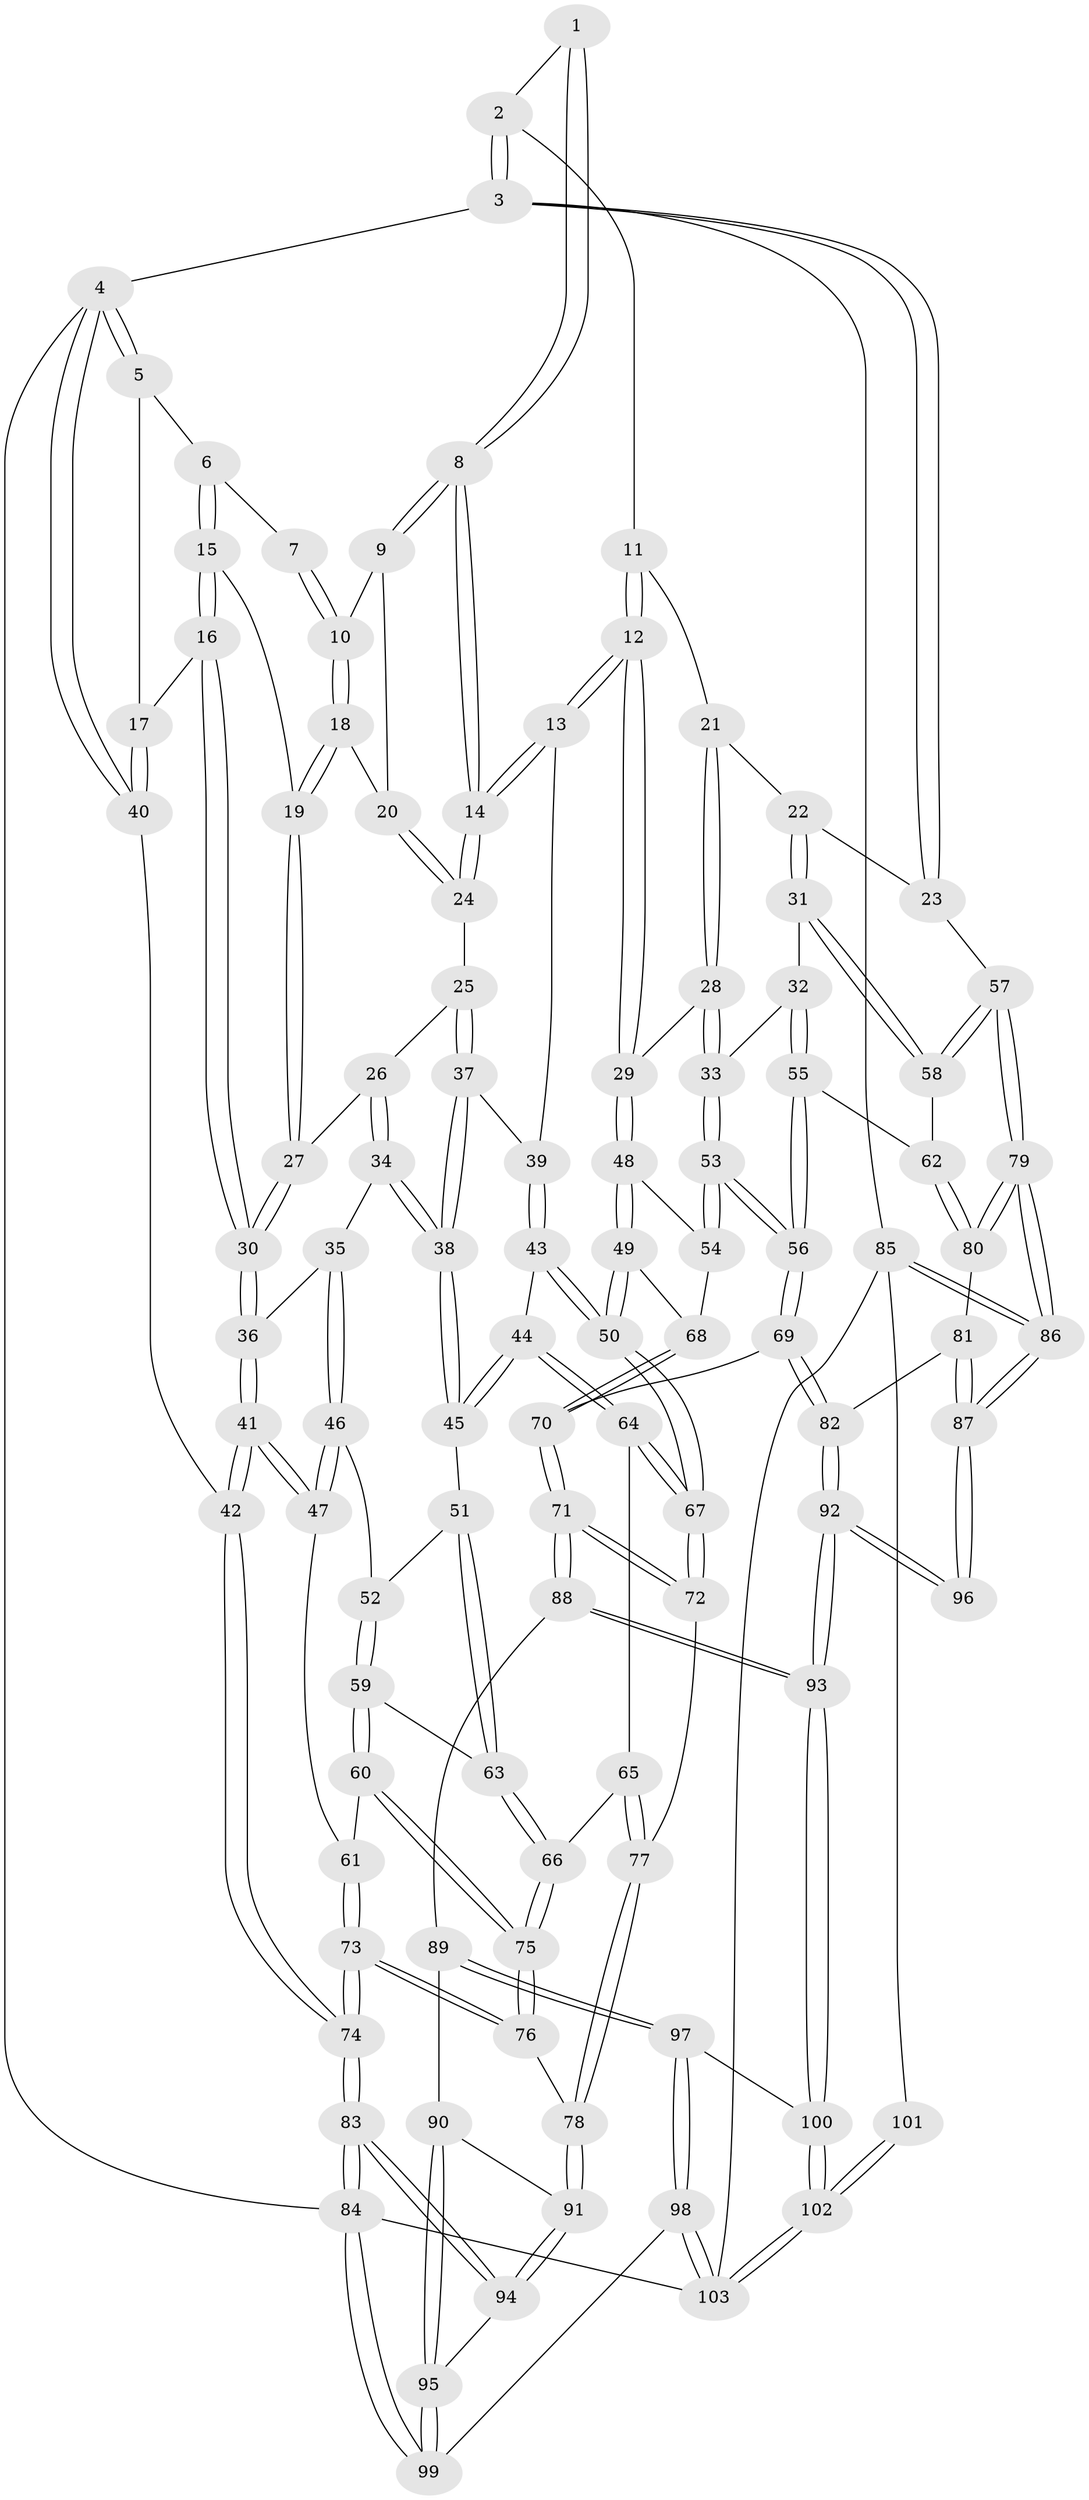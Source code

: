 // Generated by graph-tools (version 1.1) at 2025/11/02/27/25 16:11:58]
// undirected, 103 vertices, 254 edges
graph export_dot {
graph [start="1"]
  node [color=gray90,style=filled];
  1 [pos="+0.5776962554399591+0"];
  2 [pos="+0.7509838362845215+0"];
  3 [pos="+1+0"];
  4 [pos="+0+0"];
  5 [pos="+0.1887177081620575+0"];
  6 [pos="+0.20780133355252497+0"];
  7 [pos="+0.3342839563303208+0"];
  8 [pos="+0.5242633744117956+0.1554855830467836"];
  9 [pos="+0.41049940795491635+0.061906097468293245"];
  10 [pos="+0.4063997468271928+0.0570787167252714"];
  11 [pos="+0.7607746770046577+0"];
  12 [pos="+0.6245128036884846+0.24415304084685927"];
  13 [pos="+0.6187489716640875+0.24155626350934783"];
  14 [pos="+0.5288305895225014+0.1772174704638776"];
  15 [pos="+0.20579629663658802+0.06836518784103257"];
  16 [pos="+0.0476131566207158+0.20444735415566462"];
  17 [pos="+0+0.19859115118202178"];
  18 [pos="+0.35510587006465466+0.11867583704770775"];
  19 [pos="+0.23621055238729402+0.11040980448533431"];
  20 [pos="+0.3933690714838081+0.15749247931813096"];
  21 [pos="+0.8565058223683593+0.1293927145234406"];
  22 [pos="+0.90663862715289+0.15259738419640972"];
  23 [pos="+1+0"];
  24 [pos="+0.4237513614639856+0.2060845151049263"];
  25 [pos="+0.42281337286521015+0.20684410945810217"];
  26 [pos="+0.2620882989952302+0.18648127131093786"];
  27 [pos="+0.26008509474627767+0.18264750155817036"];
  28 [pos="+0.7125692844473435+0.26424795460349454"];
  29 [pos="+0.6277986695162957+0.24824469593978646"];
  30 [pos="+0.10245523550932609+0.2685422973154279"];
  31 [pos="+0.94276168097282+0.3526969394117019"];
  32 [pos="+0.8095325401929523+0.3332384713705607"];
  33 [pos="+0.7872300816221137+0.32558951995543917"];
  34 [pos="+0.2630210932565621+0.30859399077191213"];
  35 [pos="+0.13210672589172395+0.31035260166774115"];
  36 [pos="+0.10493697418514568+0.27270307189985954"];
  37 [pos="+0.3953367570405971+0.2711347831035158"];
  38 [pos="+0.3293146214043422+0.3791790992466727"];
  39 [pos="+0.4851868837749879+0.31280038597961785"];
  40 [pos="+0+0.2185562374988231"];
  41 [pos="+0+0.439132368179895"];
  42 [pos="+0+0.4369515969212398"];
  43 [pos="+0.38252647846779614+0.41039705564766743"];
  44 [pos="+0.3546155091901123+0.4008905601450556"];
  45 [pos="+0.32962212393603374+0.3802908904473977"];
  46 [pos="+0.10910375315653788+0.3920844173556991"];
  47 [pos="+0+0.44137042763877626"];
  48 [pos="+0.6062057362484681+0.3367309758298205"];
  49 [pos="+0.47121584946174316+0.45210691864370683"];
  50 [pos="+0.4581355167544225+0.4577069272394201"];
  51 [pos="+0.3172696330909135+0.3888392997271808"];
  52 [pos="+0.13366672168529287+0.41715108528615097"];
  53 [pos="+0.7041582363603013+0.4873155235465854"];
  54 [pos="+0.6568406569268068+0.4665588517418123"];
  55 [pos="+0.7753039780112361+0.5676524019429445"];
  56 [pos="+0.7713295932399469+0.5685214519908977"];
  57 [pos="+1+0.43416312860237016"];
  58 [pos="+1+0.4118836857131769"];
  59 [pos="+0.16272672805454738+0.5033014370527713"];
  60 [pos="+0.1504826014598101+0.5260556337037906"];
  61 [pos="+0.06178674801860967+0.5096383925640621"];
  62 [pos="+0.812743978024396+0.5653299596523532"];
  63 [pos="+0.23011954087952396+0.4844160931772181"];
  64 [pos="+0.32131792915116125+0.547721172772554"];
  65 [pos="+0.30716424379263646+0.5659861835429291"];
  66 [pos="+0.2753593422201447+0.566603669595414"];
  67 [pos="+0.4722734040377387+0.5736523041725702"];
  68 [pos="+0.6147444375081147+0.4946256286640544"];
  69 [pos="+0.7178910877643294+0.6398973128367235"];
  70 [pos="+0.5293361883007657+0.6910998952615446"];
  71 [pos="+0.5220248680679088+0.6952108594060031"];
  72 [pos="+0.5124742211875019+0.6892297251362971"];
  73 [pos="+0.03201771805805766+0.7622001539669351"];
  74 [pos="+0+0.8985720320183138"];
  75 [pos="+0.16281002321271978+0.6472569630803189"];
  76 [pos="+0.1372052517272337+0.7302396962023838"];
  77 [pos="+0.37201724309850664+0.6934900892768271"];
  78 [pos="+0.22869386232924288+0.7615485437194669"];
  79 [pos="+1+0.6446675860897103"];
  80 [pos="+0.8781400811205942+0.6423432165677512"];
  81 [pos="+0.8815893133780818+0.7431391324081434"];
  82 [pos="+0.8099077140571349+0.8069952535825631"];
  83 [pos="+0+1"];
  84 [pos="+0+1"];
  85 [pos="+1+0.8741846481202238"];
  86 [pos="+1+0.7297936083575667"];
  87 [pos="+1+0.7413126699181907"];
  88 [pos="+0.5248473995986404+0.7138151849174078"];
  89 [pos="+0.503516295325893+0.8081985183678209"];
  90 [pos="+0.3733589333986119+0.8604703586452249"];
  91 [pos="+0.22878506382199246+0.7617239549455438"];
  92 [pos="+0.7953198502829794+0.8871732764220536"];
  93 [pos="+0.7847557453455891+0.9030269384379764"];
  94 [pos="+0.2504395811202017+0.8698876727644188"];
  95 [pos="+0.312253427793923+1"];
  96 [pos="+0.8724387172990805+0.8750906412696217"];
  97 [pos="+0.5059392818817878+0.8237713645554738"];
  98 [pos="+0.43099529118789415+1"];
  99 [pos="+0.3156570245812534+1"];
  100 [pos="+0.7577191914475658+1"];
  101 [pos="+1+0.92460268548851"];
  102 [pos="+0.7581131585689375+1"];
  103 [pos="+0.7444933501142249+1"];
  1 -- 2;
  1 -- 8;
  1 -- 8;
  2 -- 3;
  2 -- 3;
  2 -- 11;
  3 -- 4;
  3 -- 23;
  3 -- 23;
  3 -- 85;
  4 -- 5;
  4 -- 5;
  4 -- 40;
  4 -- 40;
  4 -- 84;
  5 -- 6;
  5 -- 17;
  6 -- 7;
  6 -- 15;
  6 -- 15;
  7 -- 10;
  7 -- 10;
  8 -- 9;
  8 -- 9;
  8 -- 14;
  8 -- 14;
  9 -- 10;
  9 -- 20;
  10 -- 18;
  10 -- 18;
  11 -- 12;
  11 -- 12;
  11 -- 21;
  12 -- 13;
  12 -- 13;
  12 -- 29;
  12 -- 29;
  13 -- 14;
  13 -- 14;
  13 -- 39;
  14 -- 24;
  14 -- 24;
  15 -- 16;
  15 -- 16;
  15 -- 19;
  16 -- 17;
  16 -- 30;
  16 -- 30;
  17 -- 40;
  17 -- 40;
  18 -- 19;
  18 -- 19;
  18 -- 20;
  19 -- 27;
  19 -- 27;
  20 -- 24;
  20 -- 24;
  21 -- 22;
  21 -- 28;
  21 -- 28;
  22 -- 23;
  22 -- 31;
  22 -- 31;
  23 -- 57;
  24 -- 25;
  25 -- 26;
  25 -- 37;
  25 -- 37;
  26 -- 27;
  26 -- 34;
  26 -- 34;
  27 -- 30;
  27 -- 30;
  28 -- 29;
  28 -- 33;
  28 -- 33;
  29 -- 48;
  29 -- 48;
  30 -- 36;
  30 -- 36;
  31 -- 32;
  31 -- 58;
  31 -- 58;
  32 -- 33;
  32 -- 55;
  32 -- 55;
  33 -- 53;
  33 -- 53;
  34 -- 35;
  34 -- 38;
  34 -- 38;
  35 -- 36;
  35 -- 46;
  35 -- 46;
  36 -- 41;
  36 -- 41;
  37 -- 38;
  37 -- 38;
  37 -- 39;
  38 -- 45;
  38 -- 45;
  39 -- 43;
  39 -- 43;
  40 -- 42;
  41 -- 42;
  41 -- 42;
  41 -- 47;
  41 -- 47;
  42 -- 74;
  42 -- 74;
  43 -- 44;
  43 -- 50;
  43 -- 50;
  44 -- 45;
  44 -- 45;
  44 -- 64;
  44 -- 64;
  45 -- 51;
  46 -- 47;
  46 -- 47;
  46 -- 52;
  47 -- 61;
  48 -- 49;
  48 -- 49;
  48 -- 54;
  49 -- 50;
  49 -- 50;
  49 -- 68;
  50 -- 67;
  50 -- 67;
  51 -- 52;
  51 -- 63;
  51 -- 63;
  52 -- 59;
  52 -- 59;
  53 -- 54;
  53 -- 54;
  53 -- 56;
  53 -- 56;
  54 -- 68;
  55 -- 56;
  55 -- 56;
  55 -- 62;
  56 -- 69;
  56 -- 69;
  57 -- 58;
  57 -- 58;
  57 -- 79;
  57 -- 79;
  58 -- 62;
  59 -- 60;
  59 -- 60;
  59 -- 63;
  60 -- 61;
  60 -- 75;
  60 -- 75;
  61 -- 73;
  61 -- 73;
  62 -- 80;
  62 -- 80;
  63 -- 66;
  63 -- 66;
  64 -- 65;
  64 -- 67;
  64 -- 67;
  65 -- 66;
  65 -- 77;
  65 -- 77;
  66 -- 75;
  66 -- 75;
  67 -- 72;
  67 -- 72;
  68 -- 70;
  68 -- 70;
  69 -- 70;
  69 -- 82;
  69 -- 82;
  70 -- 71;
  70 -- 71;
  71 -- 72;
  71 -- 72;
  71 -- 88;
  71 -- 88;
  72 -- 77;
  73 -- 74;
  73 -- 74;
  73 -- 76;
  73 -- 76;
  74 -- 83;
  74 -- 83;
  75 -- 76;
  75 -- 76;
  76 -- 78;
  77 -- 78;
  77 -- 78;
  78 -- 91;
  78 -- 91;
  79 -- 80;
  79 -- 80;
  79 -- 86;
  79 -- 86;
  80 -- 81;
  81 -- 82;
  81 -- 87;
  81 -- 87;
  82 -- 92;
  82 -- 92;
  83 -- 84;
  83 -- 84;
  83 -- 94;
  83 -- 94;
  84 -- 99;
  84 -- 99;
  84 -- 103;
  85 -- 86;
  85 -- 86;
  85 -- 101;
  85 -- 103;
  86 -- 87;
  86 -- 87;
  87 -- 96;
  87 -- 96;
  88 -- 89;
  88 -- 93;
  88 -- 93;
  89 -- 90;
  89 -- 97;
  89 -- 97;
  90 -- 91;
  90 -- 95;
  90 -- 95;
  91 -- 94;
  91 -- 94;
  92 -- 93;
  92 -- 93;
  92 -- 96;
  92 -- 96;
  93 -- 100;
  93 -- 100;
  94 -- 95;
  95 -- 99;
  95 -- 99;
  97 -- 98;
  97 -- 98;
  97 -- 100;
  98 -- 99;
  98 -- 103;
  98 -- 103;
  100 -- 102;
  100 -- 102;
  101 -- 102;
  101 -- 102;
  102 -- 103;
  102 -- 103;
}

